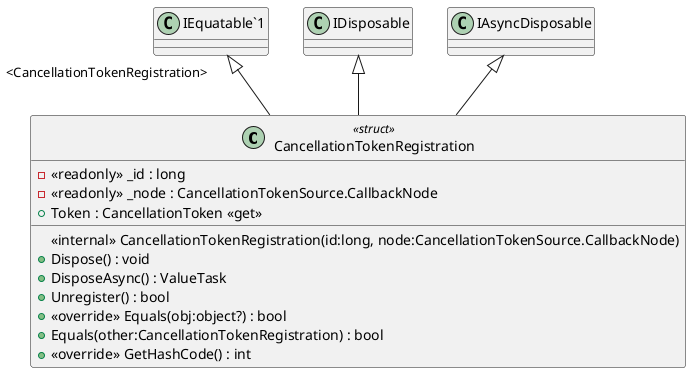 @startuml
class CancellationTokenRegistration <<struct>> {
    - <<readonly>> _id : long
    - <<readonly>> _node : CancellationTokenSource.CallbackNode
    <<internal>> CancellationTokenRegistration(id:long, node:CancellationTokenSource.CallbackNode)
    + Dispose() : void
    + DisposeAsync() : ValueTask
    + Token : CancellationToken <<get>>
    + Unregister() : bool
    + <<override>> Equals(obj:object?) : bool
    + Equals(other:CancellationTokenRegistration) : bool
    + <<override>> GetHashCode() : int
}
"IEquatable`1" "<CancellationTokenRegistration>" <|-- CancellationTokenRegistration
IDisposable <|-- CancellationTokenRegistration
IAsyncDisposable <|-- CancellationTokenRegistration
@enduml
